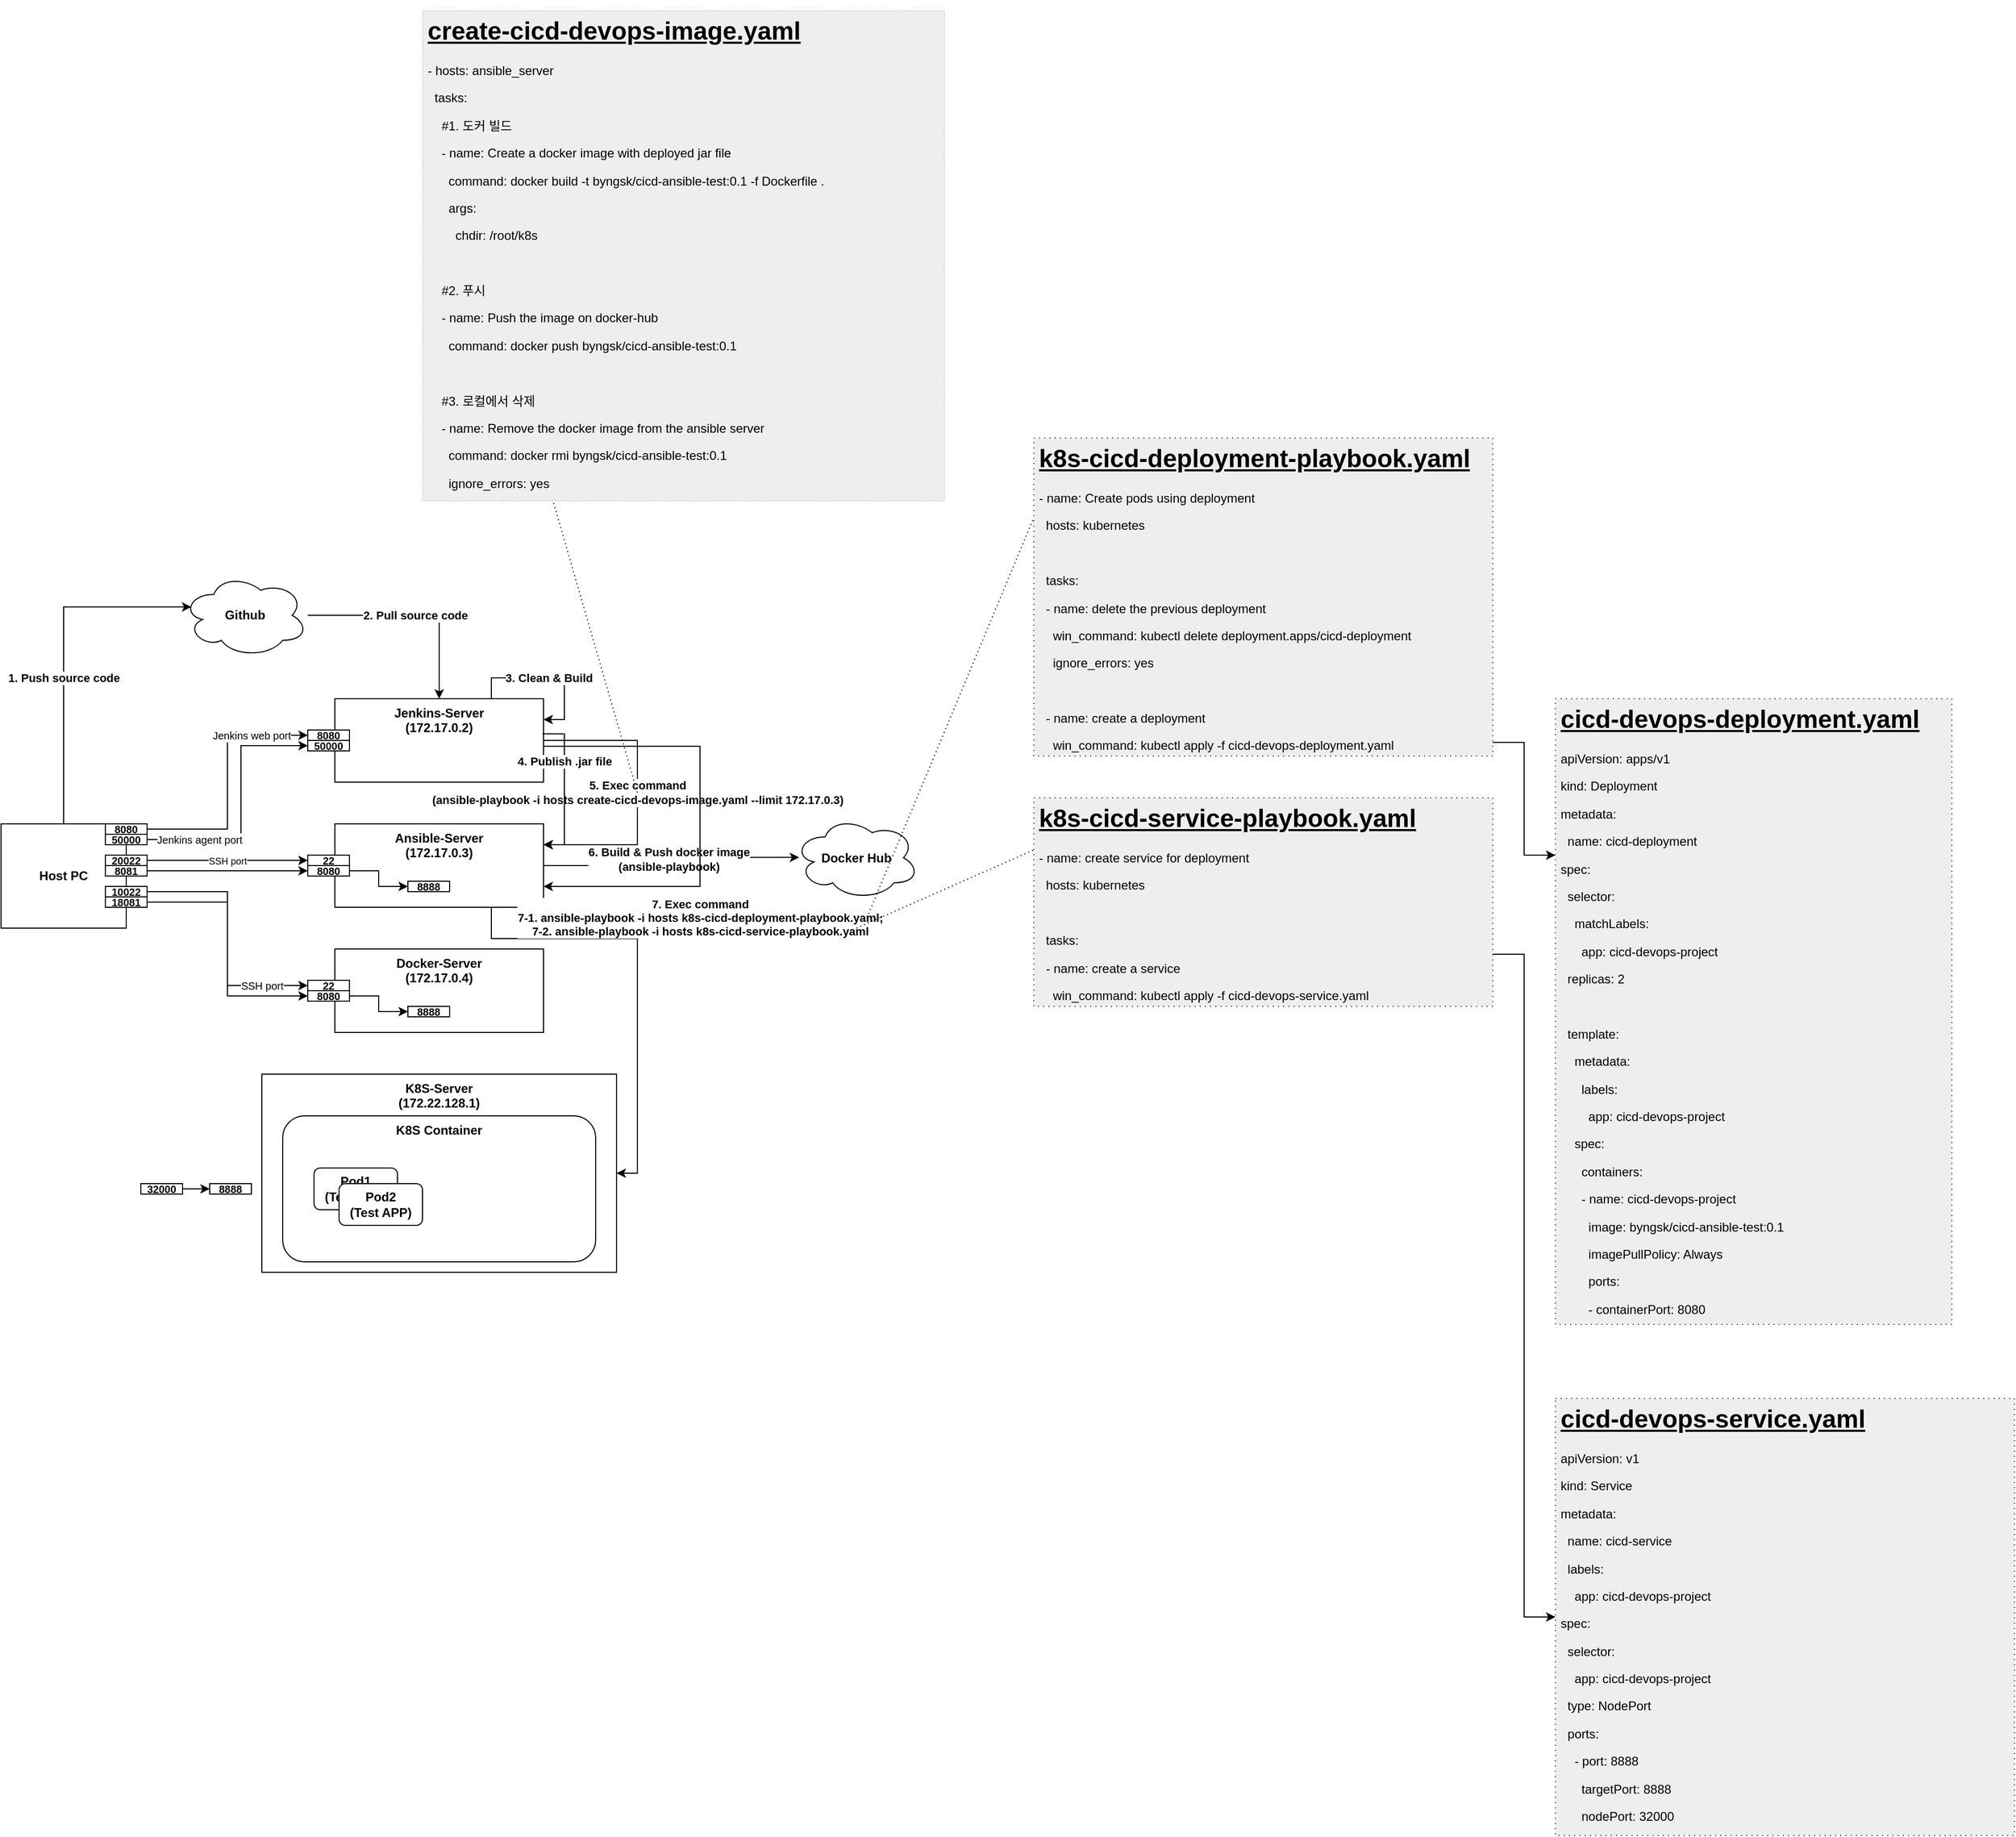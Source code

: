 <mxfile version="21.5.0" type="device">
  <diagram name="페이지-1" id="z0uIE-FUj6Jr5YAdejo5">
    <mxGraphModel dx="1050" dy="1710" grid="1" gridSize="10" guides="1" tooltips="1" connect="1" arrows="1" fold="1" page="1" pageScale="1" pageWidth="827" pageHeight="1169" math="0" shadow="0">
      <root>
        <mxCell id="0" />
        <mxCell id="1" parent="0" />
        <mxCell id="GnqYEExEce6HBOLV7yJp-52" value="5. Exec command&lt;br&gt;(ansible-playbook -i hosts create-cicd-devops-image.yaml --limit 172.17.0.3)" style="edgeStyle=orthogonalEdgeStyle;rounded=0;orthogonalLoop=1;jettySize=auto;html=1;exitX=1;exitY=0.5;exitDx=0;exitDy=0;entryX=1;entryY=0.25;entryDx=0;entryDy=0;fontStyle=1" parent="1" source="GnqYEExEce6HBOLV7yJp-5" target="GnqYEExEce6HBOLV7yJp-7" edge="1">
          <mxGeometry relative="1" as="geometry">
            <Array as="points">
              <mxPoint x="700" y="80" />
              <mxPoint x="700" y="180" />
            </Array>
            <mxPoint as="offset" />
          </mxGeometry>
        </mxCell>
        <mxCell id="GnqYEExEce6HBOLV7yJp-5" value="&lt;b&gt;Jenkins-Server&lt;/b&gt;&lt;br&gt;&lt;b&gt;(172.17.0.2)&lt;/b&gt;" style="rounded=0;whiteSpace=wrap;html=1;verticalAlign=top;" parent="1" vertex="1">
          <mxGeometry x="410" y="40" width="200" height="80" as="geometry" />
        </mxCell>
        <mxCell id="GnqYEExEce6HBOLV7yJp-6" value="&lt;font style=&quot;font-size: 11px;&quot;&gt;6. Build &amp;amp; Push docker image&lt;br&gt;(ansible-playbook)&lt;br&gt;&lt;/font&gt;" style="edgeStyle=orthogonalEdgeStyle;rounded=0;orthogonalLoop=1;jettySize=auto;html=1;entryX=0.042;entryY=0.496;entryDx=0;entryDy=0;entryPerimeter=0;exitX=1;exitY=0.5;exitDx=0;exitDy=0;fontSize=11;fontStyle=1" parent="1" source="GnqYEExEce6HBOLV7yJp-7" target="GnqYEExEce6HBOLV7yJp-33" edge="1">
          <mxGeometry relative="1" as="geometry" />
        </mxCell>
        <mxCell id="UDYgYt8W1h5ncWI12eX_-13" style="edgeStyle=orthogonalEdgeStyle;rounded=0;orthogonalLoop=1;jettySize=auto;html=1;exitX=0.75;exitY=1;exitDx=0;exitDy=0;entryX=1;entryY=0.5;entryDx=0;entryDy=0;" edge="1" parent="1" source="GnqYEExEce6HBOLV7yJp-7" target="GnqYEExEce6HBOLV7yJp-39">
          <mxGeometry relative="1" as="geometry">
            <Array as="points">
              <mxPoint x="560" y="270" />
              <mxPoint x="700" y="270" />
              <mxPoint x="700" y="495" />
            </Array>
          </mxGeometry>
        </mxCell>
        <mxCell id="GnqYEExEce6HBOLV7yJp-7" value="Ansible-Server&lt;br&gt;(&lt;b style=&quot;border-color: var(--border-color);&quot;&gt;172.17.0.3)&lt;/b&gt;" style="rounded=0;whiteSpace=wrap;html=1;fontStyle=1;align=center;verticalAlign=top;" parent="1" vertex="1">
          <mxGeometry x="410" y="160" width="200" height="80" as="geometry" />
        </mxCell>
        <mxCell id="GnqYEExEce6HBOLV7yJp-8" value="Docker-Server&lt;br&gt;(&lt;b style=&quot;border-color: var(--border-color);&quot;&gt;172.17.0.4)&lt;/b&gt;" style="rounded=0;whiteSpace=wrap;html=1;fontStyle=1;verticalAlign=top;" parent="1" vertex="1">
          <mxGeometry x="410" y="280" width="200" height="80" as="geometry" />
        </mxCell>
        <mxCell id="GnqYEExEce6HBOLV7yJp-9" value="1. Push source code" style="edgeStyle=orthogonalEdgeStyle;rounded=0;orthogonalLoop=1;jettySize=auto;html=1;entryX=0.07;entryY=0.4;entryDx=0;entryDy=0;entryPerimeter=0;exitX=0.5;exitY=0;exitDx=0;exitDy=0;fontSize=11;fontStyle=1" parent="1" source="GnqYEExEce6HBOLV7yJp-10" target="GnqYEExEce6HBOLV7yJp-37" edge="1">
          <mxGeometry x="-0.152" relative="1" as="geometry">
            <Array as="points">
              <mxPoint x="150" y="-48" />
            </Array>
            <mxPoint as="offset" />
          </mxGeometry>
        </mxCell>
        <mxCell id="GnqYEExEce6HBOLV7yJp-10" value="Host PC" style="rounded=0;whiteSpace=wrap;html=1;fontStyle=1" parent="1" vertex="1">
          <mxGeometry x="90" y="160" width="120" height="100" as="geometry" />
        </mxCell>
        <mxCell id="GnqYEExEce6HBOLV7yJp-11" value="Jenkins web port" style="edgeStyle=orthogonalEdgeStyle;rounded=0;orthogonalLoop=1;jettySize=auto;html=1;exitX=1;exitY=0.5;exitDx=0;exitDy=0;entryX=0;entryY=0.5;entryDx=0;entryDy=0;fontSize=10;" parent="1" source="GnqYEExEce6HBOLV7yJp-12" target="GnqYEExEce6HBOLV7yJp-13" edge="1">
          <mxGeometry x="0.557" relative="1" as="geometry">
            <mxPoint as="offset" />
          </mxGeometry>
        </mxCell>
        <mxCell id="GnqYEExEce6HBOLV7yJp-12" value="8080" style="rounded=0;whiteSpace=wrap;html=1;fontStyle=1;align=center;fontSize=10;" parent="1" vertex="1">
          <mxGeometry x="190" y="160" width="40" height="10" as="geometry" />
        </mxCell>
        <mxCell id="GnqYEExEce6HBOLV7yJp-13" value="8080" style="rounded=0;whiteSpace=wrap;html=1;fontStyle=1;align=center;fontSize=10;" parent="1" vertex="1">
          <mxGeometry x="384" y="70" width="40" height="10" as="geometry" />
        </mxCell>
        <mxCell id="GnqYEExEce6HBOLV7yJp-14" value="&lt;font style=&quot;font-size: 10px;&quot;&gt;Jenkins agent port&lt;/font&gt;" style="edgeStyle=orthogonalEdgeStyle;rounded=0;orthogonalLoop=1;jettySize=auto;html=1;entryX=0;entryY=0.5;entryDx=0;entryDy=0;" parent="1" source="GnqYEExEce6HBOLV7yJp-15" target="GnqYEExEce6HBOLV7yJp-16" edge="1">
          <mxGeometry x="-0.59" relative="1" as="geometry">
            <mxPoint as="offset" />
            <Array as="points">
              <mxPoint x="320" y="175" />
              <mxPoint x="320" y="85" />
            </Array>
          </mxGeometry>
        </mxCell>
        <mxCell id="GnqYEExEce6HBOLV7yJp-15" value="50000" style="rounded=0;whiteSpace=wrap;html=1;fontStyle=1;align=center;fontSize=10;" parent="1" vertex="1">
          <mxGeometry x="190" y="170" width="40" height="10" as="geometry" />
        </mxCell>
        <mxCell id="GnqYEExEce6HBOLV7yJp-16" value="50000" style="rounded=0;whiteSpace=wrap;html=1;fontStyle=1;align=center;fontSize=10;" parent="1" vertex="1">
          <mxGeometry x="384" y="80" width="40" height="10" as="geometry" />
        </mxCell>
        <mxCell id="GnqYEExEce6HBOLV7yJp-17" value="&lt;font style=&quot;font-size: 9px;&quot;&gt;SSH port&lt;/font&gt;" style="edgeStyle=orthogonalEdgeStyle;rounded=0;orthogonalLoop=1;jettySize=auto;html=1;entryX=0;entryY=0.5;entryDx=0;entryDy=0;" parent="1" source="GnqYEExEce6HBOLV7yJp-18" target="GnqYEExEce6HBOLV7yJp-25" edge="1">
          <mxGeometry relative="1" as="geometry" />
        </mxCell>
        <mxCell id="GnqYEExEce6HBOLV7yJp-18" value="20022" style="rounded=0;whiteSpace=wrap;html=1;fontStyle=1;align=center;fontSize=10;" parent="1" vertex="1">
          <mxGeometry x="190" y="190" width="40" height="10" as="geometry" />
        </mxCell>
        <mxCell id="GnqYEExEce6HBOLV7yJp-19" style="edgeStyle=orthogonalEdgeStyle;rounded=0;orthogonalLoop=1;jettySize=auto;html=1;entryX=0;entryY=0.5;entryDx=0;entryDy=0;" parent="1" source="GnqYEExEce6HBOLV7yJp-20" target="GnqYEExEce6HBOLV7yJp-28" edge="1">
          <mxGeometry relative="1" as="geometry" />
        </mxCell>
        <mxCell id="GnqYEExEce6HBOLV7yJp-20" value="8081" style="rounded=0;whiteSpace=wrap;html=1;fontStyle=1;align=center;fontSize=10;" parent="1" vertex="1">
          <mxGeometry x="190" y="200" width="40" height="10" as="geometry" />
        </mxCell>
        <mxCell id="GnqYEExEce6HBOLV7yJp-21" value="&lt;font style=&quot;font-size: 10px;&quot;&gt;SSH port&lt;/font&gt;" style="edgeStyle=orthogonalEdgeStyle;rounded=0;orthogonalLoop=1;jettySize=auto;html=1;entryX=0;entryY=0.5;entryDx=0;entryDy=0;" parent="1" source="GnqYEExEce6HBOLV7yJp-22" target="GnqYEExEce6HBOLV7yJp-26" edge="1">
          <mxGeometry x="0.639" relative="1" as="geometry">
            <mxPoint as="offset" />
          </mxGeometry>
        </mxCell>
        <mxCell id="GnqYEExEce6HBOLV7yJp-22" value="10022" style="rounded=0;whiteSpace=wrap;html=1;fontStyle=1;align=center;fontSize=10;" parent="1" vertex="1">
          <mxGeometry x="190" y="220" width="40" height="10" as="geometry" />
        </mxCell>
        <mxCell id="GnqYEExEce6HBOLV7yJp-23" style="edgeStyle=orthogonalEdgeStyle;rounded=0;orthogonalLoop=1;jettySize=auto;html=1;entryX=0;entryY=0.5;entryDx=0;entryDy=0;" parent="1" source="GnqYEExEce6HBOLV7yJp-24" target="GnqYEExEce6HBOLV7yJp-30" edge="1">
          <mxGeometry relative="1" as="geometry" />
        </mxCell>
        <mxCell id="GnqYEExEce6HBOLV7yJp-24" value="18081" style="rounded=0;whiteSpace=wrap;html=1;fontStyle=1;align=center;fontSize=10;" parent="1" vertex="1">
          <mxGeometry x="190" y="230" width="40" height="10" as="geometry" />
        </mxCell>
        <mxCell id="GnqYEExEce6HBOLV7yJp-25" value="22" style="rounded=0;whiteSpace=wrap;html=1;fontStyle=1;align=center;fontSize=10;" parent="1" vertex="1">
          <mxGeometry x="384" y="190" width="40" height="10" as="geometry" />
        </mxCell>
        <mxCell id="GnqYEExEce6HBOLV7yJp-26" value="22" style="rounded=0;whiteSpace=wrap;html=1;fontStyle=1;align=center;fontSize=10;" parent="1" vertex="1">
          <mxGeometry x="384" y="310" width="40" height="10" as="geometry" />
        </mxCell>
        <mxCell id="GnqYEExEce6HBOLV7yJp-27" style="edgeStyle=orthogonalEdgeStyle;rounded=0;orthogonalLoop=1;jettySize=auto;html=1;entryX=0;entryY=0.5;entryDx=0;entryDy=0;" parent="1" source="GnqYEExEce6HBOLV7yJp-28" target="GnqYEExEce6HBOLV7yJp-34" edge="1">
          <mxGeometry relative="1" as="geometry" />
        </mxCell>
        <mxCell id="GnqYEExEce6HBOLV7yJp-28" value="8080" style="rounded=0;whiteSpace=wrap;html=1;fontStyle=1;align=center;fontSize=10;" parent="1" vertex="1">
          <mxGeometry x="384" y="200" width="40" height="10" as="geometry" />
        </mxCell>
        <mxCell id="GnqYEExEce6HBOLV7yJp-29" style="edgeStyle=orthogonalEdgeStyle;rounded=0;orthogonalLoop=1;jettySize=auto;html=1;entryX=0;entryY=0.5;entryDx=0;entryDy=0;" parent="1" source="GnqYEExEce6HBOLV7yJp-30" target="GnqYEExEce6HBOLV7yJp-35" edge="1">
          <mxGeometry relative="1" as="geometry" />
        </mxCell>
        <mxCell id="GnqYEExEce6HBOLV7yJp-30" value="8080" style="rounded=0;whiteSpace=wrap;html=1;fontStyle=1;align=center;fontSize=10;" parent="1" vertex="1">
          <mxGeometry x="384" y="320" width="40" height="10" as="geometry" />
        </mxCell>
        <mxCell id="GnqYEExEce6HBOLV7yJp-33" value="Docker Hub" style="ellipse;shape=cloud;whiteSpace=wrap;html=1;fontStyle=1" parent="1" vertex="1">
          <mxGeometry x="850" y="152.5" width="120" height="80" as="geometry" />
        </mxCell>
        <mxCell id="GnqYEExEce6HBOLV7yJp-34" value="8888" style="rounded=0;whiteSpace=wrap;html=1;fontStyle=1;align=center;fontSize=10;" parent="1" vertex="1">
          <mxGeometry x="480" y="215" width="40" height="10" as="geometry" />
        </mxCell>
        <mxCell id="GnqYEExEce6HBOLV7yJp-35" value="8888" style="rounded=0;whiteSpace=wrap;html=1;fontStyle=1;align=center;fontSize=10;" parent="1" vertex="1">
          <mxGeometry x="480" y="335" width="40" height="10" as="geometry" />
        </mxCell>
        <mxCell id="GnqYEExEce6HBOLV7yJp-36" value="2. Pull source code" style="edgeStyle=orthogonalEdgeStyle;rounded=0;orthogonalLoop=1;jettySize=auto;html=1;entryX=0.5;entryY=0;entryDx=0;entryDy=0;fontSize=11;fontStyle=1" parent="1" source="GnqYEExEce6HBOLV7yJp-37" target="GnqYEExEce6HBOLV7yJp-5" edge="1">
          <mxGeometry relative="1" as="geometry" />
        </mxCell>
        <mxCell id="GnqYEExEce6HBOLV7yJp-37" value="&lt;b&gt;Github&lt;/b&gt;" style="ellipse;shape=cloud;whiteSpace=wrap;html=1;" parent="1" vertex="1">
          <mxGeometry x="264" y="-80" width="120" height="80" as="geometry" />
        </mxCell>
        <mxCell id="GnqYEExEce6HBOLV7yJp-38" value="3. Clean &amp;amp; Build" style="edgeStyle=orthogonalEdgeStyle;rounded=0;orthogonalLoop=1;jettySize=auto;html=1;exitX=0.75;exitY=0;exitDx=0;exitDy=0;entryX=1;entryY=0.25;entryDx=0;entryDy=0;fontSize=11;fontStyle=1" parent="1" source="GnqYEExEce6HBOLV7yJp-5" target="GnqYEExEce6HBOLV7yJp-5" edge="1">
          <mxGeometry relative="1" as="geometry" />
        </mxCell>
        <mxCell id="GnqYEExEce6HBOLV7yJp-39" value="K8S-Server&lt;br&gt;(172.22.128.1)" style="rounded=0;whiteSpace=wrap;html=1;fontStyle=1;verticalAlign=top;" parent="1" vertex="1">
          <mxGeometry x="340" y="400" width="340" height="190" as="geometry" />
        </mxCell>
        <mxCell id="UDYgYt8W1h5ncWI12eX_-8" style="edgeStyle=orthogonalEdgeStyle;rounded=0;orthogonalLoop=1;jettySize=auto;html=1;exitX=1;exitY=0.5;exitDx=0;exitDy=0;entryX=0;entryY=0.5;entryDx=0;entryDy=0;" edge="1" parent="1" source="GnqYEExEce6HBOLV7yJp-44" target="GnqYEExEce6HBOLV7yJp-51">
          <mxGeometry relative="1" as="geometry" />
        </mxCell>
        <mxCell id="GnqYEExEce6HBOLV7yJp-44" value="32000" style="rounded=0;whiteSpace=wrap;html=1;fontStyle=1;align=center;fontSize=10;" parent="1" vertex="1">
          <mxGeometry x="224" y="505" width="40" height="10" as="geometry" />
        </mxCell>
        <mxCell id="GnqYEExEce6HBOLV7yJp-47" value="K8S Container" style="rounded=1;whiteSpace=wrap;html=1;verticalAlign=top;fontStyle=1" parent="1" vertex="1">
          <mxGeometry x="360" y="440" width="300" height="140" as="geometry" />
        </mxCell>
        <mxCell id="GnqYEExEce6HBOLV7yJp-48" value="Pod1&lt;br&gt;(Test APP)" style="rounded=1;whiteSpace=wrap;html=1;fontStyle=1" parent="1" vertex="1">
          <mxGeometry x="390" y="490" width="80" height="40" as="geometry" />
        </mxCell>
        <mxCell id="GnqYEExEce6HBOLV7yJp-49" value="Pod2&lt;br&gt;(Test APP)" style="rounded=1;whiteSpace=wrap;html=1;fontStyle=1" parent="1" vertex="1">
          <mxGeometry x="414" y="505" width="80" height="40" as="geometry" />
        </mxCell>
        <mxCell id="GnqYEExEce6HBOLV7yJp-51" value="8888" style="rounded=0;whiteSpace=wrap;html=1;fontStyle=1;align=center;fontSize=10;" parent="1" vertex="1">
          <mxGeometry x="290" y="505" width="40" height="10" as="geometry" />
        </mxCell>
        <mxCell id="GnqYEExEce6HBOLV7yJp-4" value="4. Publish .jar file" style="edgeStyle=orthogonalEdgeStyle;rounded=0;orthogonalLoop=1;jettySize=auto;html=1;entryX=1;entryY=0.25;entryDx=0;entryDy=0;exitX=0.995;exitY=0.421;exitDx=0;exitDy=0;exitPerimeter=0;fontSize=11;fontStyle=1" parent="1" source="GnqYEExEce6HBOLV7yJp-5" target="GnqYEExEce6HBOLV7yJp-7" edge="1">
          <mxGeometry x="-0.358" relative="1" as="geometry">
            <mxPoint as="offset" />
          </mxGeometry>
        </mxCell>
        <mxCell id="UDYgYt8W1h5ncWI12eX_-2" value="&lt;h1&gt;&lt;u&gt;create-cicd-devops-image.yaml&lt;/u&gt;&lt;/h1&gt;&lt;p&gt;- hosts: ansible_server&lt;/p&gt;&lt;p&gt;&amp;nbsp; tasks:&lt;/p&gt;&lt;p&gt;&amp;nbsp; &amp;nbsp; #1. 도커 빌드&lt;/p&gt;&lt;p&gt;&amp;nbsp; &amp;nbsp; - name: Create a docker image with deployed jar file&lt;/p&gt;&lt;p&gt;&amp;nbsp; &amp;nbsp; &amp;nbsp; command: docker build -t byngsk/cicd-ansible-test:0.1 -f Dockerfile .&lt;/p&gt;&lt;p&gt;&amp;nbsp; &amp;nbsp; &amp;nbsp; args:&lt;/p&gt;&lt;p&gt;&amp;nbsp; &amp;nbsp; &amp;nbsp; &amp;nbsp; chdir: /root/k8s&lt;/p&gt;&lt;p&gt;&lt;br&gt;&lt;/p&gt;&lt;p&gt;&amp;nbsp; &amp;nbsp; #2. 푸시&lt;/p&gt;&lt;p&gt;&amp;nbsp; &amp;nbsp; - name: Push the image on docker-hub&lt;/p&gt;&lt;p&gt;&amp;nbsp; &amp;nbsp; &amp;nbsp; command: docker push byngsk/cicd-ansible-test:0.1&lt;/p&gt;&lt;p&gt;&lt;br&gt;&lt;/p&gt;&lt;p&gt;&amp;nbsp; &amp;nbsp; #3. 로컬에서 삭제&lt;/p&gt;&lt;p&gt;&amp;nbsp; &amp;nbsp; - name: Remove the docker image from the ansible server&lt;/p&gt;&lt;p&gt;&amp;nbsp; &amp;nbsp; &amp;nbsp; command: docker rmi byngsk/cicd-ansible-test:0.1&lt;/p&gt;&lt;p&gt;&amp;nbsp; &amp;nbsp; &amp;nbsp; ignore_errors: yes&lt;/p&gt;" style="text;html=1;spacing=5;spacingTop=-20;whiteSpace=wrap;overflow=hidden;rounded=0;strokeWidth=0.5;dashed=1;dashPattern=1 4;fillColor=#eeeeee;strokeColor=#36393d;" vertex="1" parent="1">
          <mxGeometry x="494" y="-620" width="500" height="470" as="geometry" />
        </mxCell>
        <mxCell id="UDYgYt8W1h5ncWI12eX_-3" value="" style="endArrow=none;dashed=1;html=1;dashPattern=1 3;strokeWidth=1;rounded=0;entryX=0.25;entryY=1;entryDx=0;entryDy=0;strokeColor=default;" edge="1" parent="1" target="UDYgYt8W1h5ncWI12eX_-2">
          <mxGeometry width="50" height="50" relative="1" as="geometry">
            <mxPoint x="700" y="130" as="sourcePoint" />
            <mxPoint x="790" y="-40" as="targetPoint" />
          </mxGeometry>
        </mxCell>
        <mxCell id="UDYgYt8W1h5ncWI12eX_-1" value="7. Exec command&lt;br&gt;&lt;div&gt;7-1. ansible-playbook -i hosts k8s-cicd-deployment-playbook.yaml;&lt;/div&gt;&lt;div&gt;7-2. ansible-playbook -i hosts k8s-cicd-service-playbook.yaml&lt;/div&gt;" style="edgeStyle=orthogonalEdgeStyle;rounded=0;orthogonalLoop=1;jettySize=auto;html=1;entryX=1;entryY=0.75;entryDx=0;entryDy=0;exitX=0.999;exitY=0.57;exitDx=0;exitDy=0;exitPerimeter=0;fontStyle=1" edge="1" parent="1" source="GnqYEExEce6HBOLV7yJp-5" target="GnqYEExEce6HBOLV7yJp-7">
          <mxGeometry x="0.31" y="30" relative="1" as="geometry">
            <mxPoint x="640" y="90" as="sourcePoint" />
            <Array as="points">
              <mxPoint x="760" y="86" />
              <mxPoint x="760" y="220" />
            </Array>
            <mxPoint as="offset" />
          </mxGeometry>
        </mxCell>
        <mxCell id="UDYgYt8W1h5ncWI12eX_-10" style="edgeStyle=orthogonalEdgeStyle;rounded=0;orthogonalLoop=1;jettySize=auto;html=1;entryX=0;entryY=0.25;entryDx=0;entryDy=0;exitX=0.996;exitY=0.957;exitDx=0;exitDy=0;exitPerimeter=0;" edge="1" parent="1" source="UDYgYt8W1h5ncWI12eX_-4" target="UDYgYt8W1h5ncWI12eX_-9">
          <mxGeometry relative="1" as="geometry" />
        </mxCell>
        <mxCell id="UDYgYt8W1h5ncWI12eX_-4" value="&lt;h1&gt;&lt;u&gt;k8s-cicd-deployment-playbook.yaml&lt;/u&gt;&lt;/h1&gt;&lt;p&gt;- name: Create pods using deployment&lt;/p&gt;&lt;p&gt;&amp;nbsp; hosts: kubernetes&lt;/p&gt;&lt;p&gt;&amp;nbsp;&amp;nbsp;&lt;/p&gt;&lt;p&gt;&amp;nbsp; tasks:&lt;/p&gt;&lt;p&gt;&amp;nbsp; - name: delete the previous deployment&lt;/p&gt;&lt;p&gt;&amp;nbsp; &amp;nbsp; win_command: kubectl delete deployment.apps/cicd-deployment&lt;/p&gt;&lt;p&gt;&amp;nbsp; &amp;nbsp; ignore_errors: yes&lt;/p&gt;&lt;p&gt;&lt;br&gt;&lt;/p&gt;&lt;p&gt;&amp;nbsp; - name: create a deployment&lt;/p&gt;&lt;p&gt;&amp;nbsp; &amp;nbsp; win_command: kubectl apply -f cicd-devops-deployment.yaml&lt;/p&gt;" style="text;html=1;strokeColor=#36393d;fillColor=#eeeeee;spacing=5;spacingTop=-20;whiteSpace=wrap;overflow=hidden;rounded=0;dashed=1;dashPattern=1 4;" vertex="1" parent="1">
          <mxGeometry x="1080" y="-210" width="440" height="305" as="geometry" />
        </mxCell>
        <mxCell id="UDYgYt8W1h5ncWI12eX_-5" value="" style="endArrow=none;dashed=1;html=1;dashPattern=1 3;strokeWidth=1;rounded=0;entryX=0;entryY=0.25;entryDx=0;entryDy=0;strokeColor=default;" edge="1" parent="1" target="UDYgYt8W1h5ncWI12eX_-4">
          <mxGeometry width="50" height="50" relative="1" as="geometry">
            <mxPoint x="920" y="250" as="sourcePoint" />
            <mxPoint x="735" y="-20" as="targetPoint" />
          </mxGeometry>
        </mxCell>
        <mxCell id="UDYgYt8W1h5ncWI12eX_-12" style="edgeStyle=orthogonalEdgeStyle;rounded=0;orthogonalLoop=1;jettySize=auto;html=1;exitX=1;exitY=0.75;exitDx=0;exitDy=0;entryX=0;entryY=0.5;entryDx=0;entryDy=0;" edge="1" parent="1" source="UDYgYt8W1h5ncWI12eX_-6" target="UDYgYt8W1h5ncWI12eX_-11">
          <mxGeometry relative="1" as="geometry" />
        </mxCell>
        <mxCell id="UDYgYt8W1h5ncWI12eX_-6" value="&lt;h1&gt;&lt;u&gt;k8s-cicd-service-playbook.yaml&lt;/u&gt;&lt;br&gt;&lt;/h1&gt;&lt;p&gt;- name: create service for deployment&lt;/p&gt;&lt;p&gt;&amp;nbsp; hosts: kubernetes&lt;/p&gt;&lt;p&gt;&lt;br&gt;&lt;/p&gt;&lt;p&gt;&amp;nbsp; tasks:&lt;/p&gt;&lt;p&gt;&amp;nbsp; - name: create a service&lt;/p&gt;&lt;p&gt;&amp;nbsp; &amp;nbsp; win_command: kubectl apply -f cicd-devops-service.yaml&lt;/p&gt;" style="text;html=1;strokeColor=#36393d;fillColor=#eeeeee;spacing=5;spacingTop=-20;whiteSpace=wrap;overflow=hidden;rounded=0;dashed=1;dashPattern=1 4;" vertex="1" parent="1">
          <mxGeometry x="1080" y="135" width="440" height="200" as="geometry" />
        </mxCell>
        <mxCell id="UDYgYt8W1h5ncWI12eX_-7" value="" style="endArrow=none;dashed=1;html=1;dashPattern=1 3;strokeWidth=1;rounded=0;entryX=0;entryY=0.25;entryDx=0;entryDy=0;strokeColor=default;" edge="1" parent="1" target="UDYgYt8W1h5ncWI12eX_-6">
          <mxGeometry width="50" height="50" relative="1" as="geometry">
            <mxPoint x="910" y="260" as="sourcePoint" />
            <mxPoint x="1100" y="126" as="targetPoint" />
          </mxGeometry>
        </mxCell>
        <mxCell id="UDYgYt8W1h5ncWI12eX_-9" value="&lt;h1&gt;&lt;u&gt;cicd-devops-deployment.yaml&lt;/u&gt;&lt;/h1&gt;&lt;p&gt;apiVersion: apps/v1&lt;/p&gt;&lt;p&gt;kind: Deployment&lt;/p&gt;&lt;p&gt;metadata:&lt;/p&gt;&lt;p&gt;&amp;nbsp; name: cicd-deployment&lt;/p&gt;&lt;p&gt;spec:&lt;/p&gt;&lt;p&gt;&amp;nbsp; selector:&lt;/p&gt;&lt;p&gt;&amp;nbsp; &amp;nbsp; matchLabels:&lt;/p&gt;&lt;p&gt;&amp;nbsp; &amp;nbsp; &amp;nbsp; app: cicd-devops-project&lt;/p&gt;&lt;p&gt;&amp;nbsp; replicas: 2&lt;/p&gt;&lt;p&gt;&lt;br&gt;&lt;/p&gt;&lt;p&gt;&amp;nbsp; template:&lt;/p&gt;&lt;p&gt;&amp;nbsp; &amp;nbsp; metadata:&lt;/p&gt;&lt;p&gt;&amp;nbsp; &amp;nbsp; &amp;nbsp; labels:&lt;/p&gt;&lt;p&gt;&amp;nbsp; &amp;nbsp; &amp;nbsp; &amp;nbsp; app: cicd-devops-project&lt;/p&gt;&lt;p&gt;&amp;nbsp; &amp;nbsp; spec:&lt;/p&gt;&lt;p&gt;&amp;nbsp; &amp;nbsp; &amp;nbsp; containers:&lt;/p&gt;&lt;p&gt;&amp;nbsp; &amp;nbsp; &amp;nbsp; - name: cicd-devops-project&lt;/p&gt;&lt;p&gt;&amp;nbsp; &amp;nbsp; &amp;nbsp; &amp;nbsp; image: byngsk/cicd-ansible-test:0.1&lt;/p&gt;&lt;p&gt;&amp;nbsp; &amp;nbsp; &amp;nbsp; &amp;nbsp; imagePullPolicy: Always&lt;/p&gt;&lt;p&gt;&amp;nbsp; &amp;nbsp; &amp;nbsp; &amp;nbsp; ports:&lt;/p&gt;&lt;p&gt;&amp;nbsp; &amp;nbsp; &amp;nbsp; &amp;nbsp; - containerPort: 8080&lt;/p&gt;" style="text;html=1;strokeColor=#36393d;fillColor=#eeeeee;spacing=5;spacingTop=-20;whiteSpace=wrap;overflow=hidden;rounded=0;dashed=1;dashPattern=1 4;" vertex="1" parent="1">
          <mxGeometry x="1580" y="40" width="380" height="600" as="geometry" />
        </mxCell>
        <mxCell id="UDYgYt8W1h5ncWI12eX_-11" value="&lt;h1&gt;&lt;u&gt;cicd-devops-service.yaml&lt;/u&gt;&lt;br&gt;&lt;/h1&gt;&lt;p&gt;apiVersion: v1&lt;/p&gt;&lt;p&gt;kind: Service&lt;/p&gt;&lt;p&gt;metadata:&lt;/p&gt;&lt;p&gt;&amp;nbsp; name: cicd-service&lt;/p&gt;&lt;p&gt;&amp;nbsp; labels:&lt;/p&gt;&lt;p&gt;&amp;nbsp; &amp;nbsp; app: cicd-devops-project&lt;/p&gt;&lt;p&gt;spec:&lt;/p&gt;&lt;p&gt;&amp;nbsp; selector:&lt;/p&gt;&lt;p&gt;&amp;nbsp; &amp;nbsp; app: cicd-devops-project&lt;/p&gt;&lt;p&gt;&amp;nbsp; type: NodePort&lt;/p&gt;&lt;p&gt;&amp;nbsp; ports:&lt;/p&gt;&lt;p&gt;&amp;nbsp; &amp;nbsp; - port: 8888&lt;/p&gt;&lt;p&gt;&amp;nbsp; &amp;nbsp; &amp;nbsp; targetPort: 8888&lt;/p&gt;&lt;p&gt;&amp;nbsp; &amp;nbsp; &amp;nbsp; nodePort: 32000&lt;/p&gt;" style="text;html=1;strokeColor=#36393d;fillColor=#eeeeee;spacing=5;spacingTop=-20;whiteSpace=wrap;overflow=hidden;rounded=0;dashed=1;dashPattern=1 4;" vertex="1" parent="1">
          <mxGeometry x="1580" y="711" width="440" height="419" as="geometry" />
        </mxCell>
      </root>
    </mxGraphModel>
  </diagram>
</mxfile>
